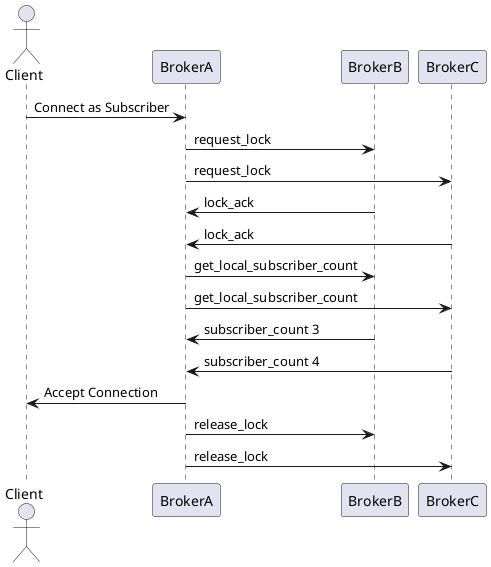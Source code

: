 @startuml
actor Client
participant BrokerA
participant BrokerB
participant BrokerC

Client -> BrokerA: Connect as Subscriber
BrokerA -> BrokerB: request_lock
BrokerA -> BrokerC: request_lock
BrokerB -> BrokerA: lock_ack
BrokerC -> BrokerA: lock_ack

BrokerA -> BrokerB: get_local_subscriber_count
BrokerA -> BrokerC: get_local_subscriber_count
BrokerB -> BrokerA: subscriber_count 3
BrokerC -> BrokerA: subscriber_count 4

BrokerA -> Client: Accept Connection 

BrokerA -> BrokerB: release_lock
BrokerA -> BrokerC: release_lock
@enduml
